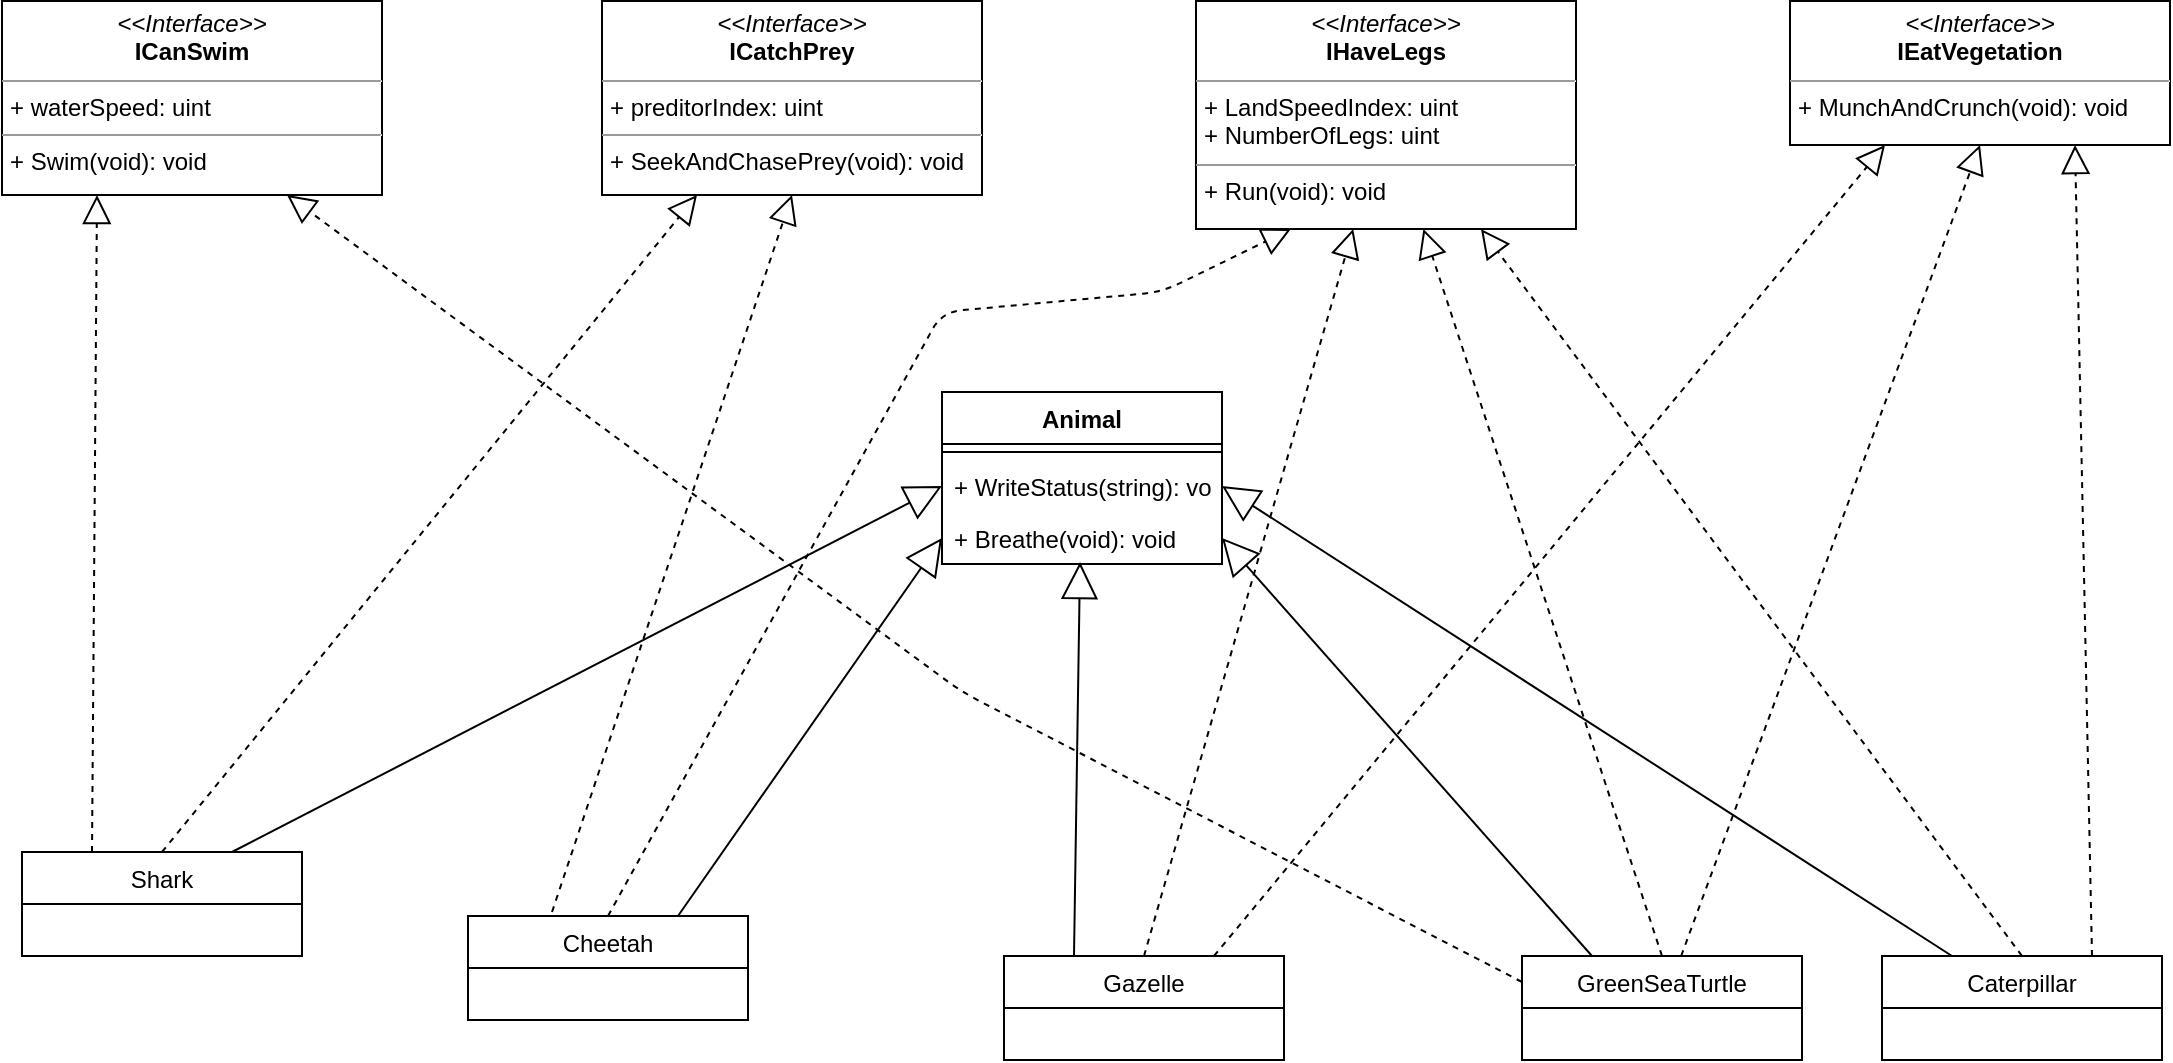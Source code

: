 <mxfile version="11.3.0" type="device" pages="1"><diagram id="idl2KSqQtrmizrGd0-E0" name="Page-1"><mxGraphModel dx="1186" dy="634" grid="1" gridSize="10" guides="1" tooltips="1" connect="1" arrows="1" fold="1" page="1" pageScale="1" pageWidth="827" pageHeight="1169" math="0" shadow="0"><root><mxCell id="0"/><mxCell id="1" parent="0"/><mxCell id="Dy60zmPP46FuSS5Fld8p-2" value="Animal" style="swimlane;fontStyle=1;align=center;verticalAlign=top;childLayout=stackLayout;horizontal=1;startSize=26;horizontalStack=0;resizeParent=1;resizeParentMax=0;resizeLast=0;collapsible=1;marginBottom=0;" vertex="1" parent="1"><mxGeometry x="510" y="470" width="140" height="86" as="geometry"/></mxCell><mxCell id="Dy60zmPP46FuSS5Fld8p-4" value="" style="line;strokeWidth=1;fillColor=none;align=left;verticalAlign=middle;spacingTop=-1;spacingLeft=3;spacingRight=3;rotatable=0;labelPosition=right;points=[];portConstraint=eastwest;" vertex="1" parent="Dy60zmPP46FuSS5Fld8p-2"><mxGeometry y="26" width="140" height="8" as="geometry"/></mxCell><mxCell id="Dy60zmPP46FuSS5Fld8p-5" value="+ WriteStatus(string): void&#10;" style="text;strokeColor=none;fillColor=none;align=left;verticalAlign=top;spacingLeft=4;spacingRight=4;overflow=hidden;rotatable=0;points=[[0,0.5],[1,0.5]];portConstraint=eastwest;" vertex="1" parent="Dy60zmPP46FuSS5Fld8p-2"><mxGeometry y="34" width="140" height="26" as="geometry"/></mxCell><mxCell id="Dy60zmPP46FuSS5Fld8p-11" value="+ Breathe(void): void&#10;" style="text;strokeColor=none;fillColor=none;align=left;verticalAlign=top;spacingLeft=4;spacingRight=4;overflow=hidden;rotatable=0;points=[[0,0.5],[1,0.5]];portConstraint=eastwest;" vertex="1" parent="Dy60zmPP46FuSS5Fld8p-2"><mxGeometry y="60" width="140" height="26" as="geometry"/></mxCell><mxCell id="Dy60zmPP46FuSS5Fld8p-6" value="Shark" style="swimlane;fontStyle=0;childLayout=stackLayout;horizontal=1;startSize=26;fillColor=none;horizontalStack=0;resizeParent=1;resizeParentMax=0;resizeLast=0;collapsible=1;marginBottom=0;" vertex="1" parent="1"><mxGeometry x="50" y="700" width="140" height="52" as="geometry"/></mxCell><mxCell id="Dy60zmPP46FuSS5Fld8p-10" value="&lt;p style=&quot;margin: 0px ; margin-top: 4px ; text-align: center&quot;&gt;&lt;i&gt;&amp;lt;&amp;lt;Interface&amp;gt;&amp;gt;&lt;/i&gt;&lt;br&gt;&lt;b&gt;ICanSwim&lt;/b&gt;&lt;/p&gt;&lt;hr size=&quot;1&quot;&gt;&lt;p style=&quot;margin: 0px ; margin-left: 4px&quot;&gt;+ waterSpeed: uint&lt;br&gt;&lt;/p&gt;&lt;hr size=&quot;1&quot;&gt;&lt;p style=&quot;margin: 0px ; margin-left: 4px&quot;&gt;+ Swim(void): void&lt;br&gt;&lt;/p&gt;" style="verticalAlign=top;align=left;overflow=fill;fontSize=12;fontFamily=Helvetica;html=1;" vertex="1" parent="1"><mxGeometry x="40" y="274.5" width="190" height="97" as="geometry"/></mxCell><mxCell id="Dy60zmPP46FuSS5Fld8p-12" value="&lt;p style=&quot;margin: 0px ; margin-top: 4px ; text-align: center&quot;&gt;&lt;i&gt;&amp;lt;&amp;lt;Interface&amp;gt;&amp;gt;&lt;/i&gt;&lt;br&gt;&lt;b&gt;IEatVegetation&lt;/b&gt;&lt;/p&gt;&lt;hr size=&quot;1&quot;&gt;&lt;p style=&quot;margin: 0px ; margin-left: 4px&quot;&gt;+ MunchAndCrunch(void): void&lt;br&gt;&lt;/p&gt;" style="verticalAlign=top;align=left;overflow=fill;fontSize=12;fontFamily=Helvetica;html=1;" vertex="1" parent="1"><mxGeometry x="934" y="274.5" width="190" height="72" as="geometry"/></mxCell><mxCell id="Dy60zmPP46FuSS5Fld8p-13" value="&lt;p style=&quot;margin: 0px ; margin-top: 4px ; text-align: center&quot;&gt;&lt;i&gt;&amp;lt;&amp;lt;Interface&amp;gt;&amp;gt;&lt;/i&gt;&lt;br&gt;&lt;b&gt;IHaveLegs&lt;/b&gt;&lt;/p&gt;&lt;hr size=&quot;1&quot;&gt;&lt;p style=&quot;margin: 0px ; margin-left: 4px&quot;&gt;+ LandSpeedIndex: uint&lt;br&gt;&lt;/p&gt;&lt;p style=&quot;margin: 0px ; margin-left: 4px&quot;&gt;+ NumberOfLegs: uint&lt;/p&gt;&lt;hr size=&quot;1&quot;&gt;&lt;p style=&quot;margin: 0px ; margin-left: 4px&quot;&gt;+ Run(void): void&lt;br&gt;&lt;/p&gt;" style="verticalAlign=top;align=left;overflow=fill;fontSize=12;fontFamily=Helvetica;html=1;" vertex="1" parent="1"><mxGeometry x="637" y="274.5" width="190" height="114" as="geometry"/></mxCell><mxCell id="Dy60zmPP46FuSS5Fld8p-14" value="&lt;p style=&quot;margin: 0px ; margin-top: 4px ; text-align: center&quot;&gt;&lt;i&gt;&amp;lt;&amp;lt;Interface&amp;gt;&amp;gt;&lt;/i&gt;&lt;br&gt;&lt;b&gt;ICatchPrey&lt;/b&gt;&lt;/p&gt;&lt;hr size=&quot;1&quot;&gt;&lt;p style=&quot;margin: 0px ; margin-left: 4px&quot;&gt;+ preditorIndex: uint&lt;br&gt;&lt;/p&gt;&lt;hr size=&quot;1&quot;&gt;&lt;p style=&quot;margin: 0px ; margin-left: 4px&quot;&gt;+ SeekAndChasePrey(void): void&lt;br&gt;&lt;/p&gt;" style="verticalAlign=top;align=left;overflow=fill;fontSize=12;fontFamily=Helvetica;html=1;" vertex="1" parent="1"><mxGeometry x="340" y="274.5" width="190" height="97" as="geometry"/></mxCell><mxCell id="Dy60zmPP46FuSS5Fld8p-15" value="Cheetah" style="swimlane;fontStyle=0;childLayout=stackLayout;horizontal=1;startSize=26;fillColor=none;horizontalStack=0;resizeParent=1;resizeParentMax=0;resizeLast=0;collapsible=1;marginBottom=0;" vertex="1" parent="1"><mxGeometry x="273" y="732" width="140" height="52" as="geometry"/></mxCell><mxCell id="Dy60zmPP46FuSS5Fld8p-16" value="Gazelle" style="swimlane;fontStyle=0;childLayout=stackLayout;horizontal=1;startSize=26;fillColor=none;horizontalStack=0;resizeParent=1;resizeParentMax=0;resizeLast=0;collapsible=1;marginBottom=0;" vertex="1" parent="1"><mxGeometry x="541" y="752" width="140" height="52" as="geometry"/></mxCell><mxCell id="Dy60zmPP46FuSS5Fld8p-17" value="GreenSeaTurtle" style="swimlane;fontStyle=0;childLayout=stackLayout;horizontal=1;startSize=26;fillColor=none;horizontalStack=0;resizeParent=1;resizeParentMax=0;resizeLast=0;collapsible=1;marginBottom=0;" vertex="1" parent="1"><mxGeometry x="800" y="752" width="140" height="52" as="geometry"/></mxCell><mxCell id="Dy60zmPP46FuSS5Fld8p-18" value="Caterpillar" style="swimlane;fontStyle=0;childLayout=stackLayout;horizontal=1;startSize=26;fillColor=none;horizontalStack=0;resizeParent=1;resizeParentMax=0;resizeLast=0;collapsible=1;marginBottom=0;" vertex="1" parent="1"><mxGeometry x="980" y="752" width="140" height="52" as="geometry"/></mxCell><mxCell id="Dy60zmPP46FuSS5Fld8p-19" value="" style="endArrow=block;endSize=16;endFill=0;html=1;entryX=0;entryY=0.5;entryDx=0;entryDy=0;exitX=0.75;exitY=0;exitDx=0;exitDy=0;" edge="1" parent="1" source="Dy60zmPP46FuSS5Fld8p-6" target="Dy60zmPP46FuSS5Fld8p-5"><mxGeometry width="160" relative="1" as="geometry"><mxPoint x="40" y="730" as="sourcePoint"/><mxPoint x="200" y="730" as="targetPoint"/></mxGeometry></mxCell><mxCell id="Dy60zmPP46FuSS5Fld8p-21" value="" style="endArrow=block;endSize=16;endFill=0;html=1;entryX=0;entryY=0.5;entryDx=0;entryDy=0;exitX=0.75;exitY=0;exitDx=0;exitDy=0;" edge="1" parent="1" source="Dy60zmPP46FuSS5Fld8p-15" target="Dy60zmPP46FuSS5Fld8p-11"><mxGeometry width="160" relative="1" as="geometry"><mxPoint x="40" y="730" as="sourcePoint"/><mxPoint x="200" y="730" as="targetPoint"/></mxGeometry></mxCell><mxCell id="Dy60zmPP46FuSS5Fld8p-22" value="" style="endArrow=block;endSize=16;endFill=0;html=1;exitX=0.25;exitY=0;exitDx=0;exitDy=0;entryX=0.493;entryY=0.962;entryDx=0;entryDy=0;entryPerimeter=0;" edge="1" parent="1" source="Dy60zmPP46FuSS5Fld8p-16" target="Dy60zmPP46FuSS5Fld8p-11"><mxGeometry width="160" relative="1" as="geometry"><mxPoint x="40" y="730" as="sourcePoint"/><mxPoint x="555" y="600" as="targetPoint"/></mxGeometry></mxCell><mxCell id="Dy60zmPP46FuSS5Fld8p-23" value="" style="endArrow=block;endSize=16;endFill=0;html=1;entryX=1;entryY=0.5;entryDx=0;entryDy=0;exitX=0.25;exitY=0;exitDx=0;exitDy=0;" edge="1" parent="1" source="Dy60zmPP46FuSS5Fld8p-17" target="Dy60zmPP46FuSS5Fld8p-11"><mxGeometry width="160" relative="1" as="geometry"><mxPoint x="20" y="770" as="sourcePoint"/><mxPoint x="180" y="770" as="targetPoint"/></mxGeometry></mxCell><mxCell id="Dy60zmPP46FuSS5Fld8p-24" value="" style="endArrow=block;endSize=16;endFill=0;html=1;entryX=1;entryY=0.5;entryDx=0;entryDy=0;exitX=0.25;exitY=0;exitDx=0;exitDy=0;" edge="1" parent="1" source="Dy60zmPP46FuSS5Fld8p-18" target="Dy60zmPP46FuSS5Fld8p-5"><mxGeometry width="160" relative="1" as="geometry"><mxPoint x="10" y="810" as="sourcePoint"/><mxPoint x="170" y="810" as="targetPoint"/></mxGeometry></mxCell><mxCell id="Dy60zmPP46FuSS5Fld8p-25" value="" style="endArrow=block;dashed=1;endFill=0;endSize=12;html=1;entryX=0.25;entryY=1;entryDx=0;entryDy=0;exitX=0.25;exitY=0;exitDx=0;exitDy=0;" edge="1" parent="1" source="Dy60zmPP46FuSS5Fld8p-6" target="Dy60zmPP46FuSS5Fld8p-10"><mxGeometry width="160" relative="1" as="geometry"><mxPoint x="40" y="730" as="sourcePoint"/><mxPoint x="200" y="730" as="targetPoint"/></mxGeometry></mxCell><mxCell id="Dy60zmPP46FuSS5Fld8p-26" value="" style="endArrow=block;dashed=1;endFill=0;endSize=12;html=1;exitX=0.5;exitY=0;exitDx=0;exitDy=0;entryX=0.25;entryY=1;entryDx=0;entryDy=0;" edge="1" parent="1" source="Dy60zmPP46FuSS5Fld8p-6" target="Dy60zmPP46FuSS5Fld8p-14"><mxGeometry width="160" relative="1" as="geometry"><mxPoint x="70" y="710" as="sourcePoint"/><mxPoint x="210" y="740" as="targetPoint"/></mxGeometry></mxCell><mxCell id="Dy60zmPP46FuSS5Fld8p-27" value="" style="endArrow=block;dashed=1;endFill=0;endSize=12;html=1;exitX=0.3;exitY=-0.038;exitDx=0;exitDy=0;exitPerimeter=0;entryX=0.5;entryY=1;entryDx=0;entryDy=0;" edge="1" parent="1" source="Dy60zmPP46FuSS5Fld8p-15" target="Dy60zmPP46FuSS5Fld8p-14"><mxGeometry width="160" relative="1" as="geometry"><mxPoint x="60" y="750" as="sourcePoint"/><mxPoint x="220" y="750" as="targetPoint"/></mxGeometry></mxCell><mxCell id="Dy60zmPP46FuSS5Fld8p-28" value="" style="endArrow=block;dashed=1;endFill=0;endSize=12;html=1;entryX=0.75;entryY=1;entryDx=0;entryDy=0;exitX=0.75;exitY=0;exitDx=0;exitDy=0;" edge="1" parent="1" source="Dy60zmPP46FuSS5Fld8p-18" target="Dy60zmPP46FuSS5Fld8p-12"><mxGeometry width="160" relative="1" as="geometry"><mxPoint x="70" y="760" as="sourcePoint"/><mxPoint x="230" y="760" as="targetPoint"/></mxGeometry></mxCell><mxCell id="Dy60zmPP46FuSS5Fld8p-29" value="" style="endArrow=block;dashed=1;endFill=0;endSize=12;html=1;entryX=0.25;entryY=1;entryDx=0;entryDy=0;exitX=0.5;exitY=0;exitDx=0;exitDy=0;" edge="1" parent="1" source="Dy60zmPP46FuSS5Fld8p-15" target="Dy60zmPP46FuSS5Fld8p-13"><mxGeometry width="160" relative="1" as="geometry"><mxPoint x="400" y="610" as="sourcePoint"/><mxPoint x="240" y="770" as="targetPoint"/><Array as="points"><mxPoint x="510" y="430"/><mxPoint x="620" y="420"/></Array></mxGeometry></mxCell><mxCell id="Dy60zmPP46FuSS5Fld8p-30" value="" style="endArrow=block;dashed=1;endFill=0;endSize=12;html=1;entryX=0.75;entryY=1;entryDx=0;entryDy=0;exitX=0.5;exitY=0;exitDx=0;exitDy=0;" edge="1" parent="1" source="Dy60zmPP46FuSS5Fld8p-18" target="Dy60zmPP46FuSS5Fld8p-13"><mxGeometry width="160" relative="1" as="geometry"><mxPoint x="90" y="780" as="sourcePoint"/><mxPoint x="250" y="780" as="targetPoint"/></mxGeometry></mxCell><mxCell id="Dy60zmPP46FuSS5Fld8p-31" value="" style="endArrow=block;dashed=1;endFill=0;endSize=12;html=1;entryX=0.5;entryY=1;entryDx=0;entryDy=0;" edge="1" parent="1" source="Dy60zmPP46FuSS5Fld8p-17" target="Dy60zmPP46FuSS5Fld8p-12"><mxGeometry width="160" relative="1" as="geometry"><mxPoint x="830" y="410" as="sourcePoint"/><mxPoint x="990" y="410" as="targetPoint"/></mxGeometry></mxCell><mxCell id="Dy60zmPP46FuSS5Fld8p-33" value="" style="endArrow=block;dashed=1;endFill=0;endSize=12;html=1;exitX=0.5;exitY=0;exitDx=0;exitDy=0;" edge="1" parent="1" source="Dy60zmPP46FuSS5Fld8p-17" target="Dy60zmPP46FuSS5Fld8p-13"><mxGeometry width="160" relative="1" as="geometry"><mxPoint x="731" y="679" as="sourcePoint"/><mxPoint x="885" y="679" as="targetPoint"/></mxGeometry></mxCell><mxCell id="Dy60zmPP46FuSS5Fld8p-34" value="" style="endArrow=block;dashed=1;endFill=0;endSize=12;html=1;exitX=0;exitY=0.25;exitDx=0;exitDy=0;entryX=0.75;entryY=1;entryDx=0;entryDy=0;" edge="1" parent="1" source="Dy60zmPP46FuSS5Fld8p-17" target="Dy60zmPP46FuSS5Fld8p-10"><mxGeometry width="160" relative="1" as="geometry"><mxPoint x="940" y="790" as="sourcePoint"/><mxPoint x="1100" y="790" as="targetPoint"/><Array as="points"><mxPoint x="520" y="620"/></Array></mxGeometry></mxCell><mxCell id="Dy60zmPP46FuSS5Fld8p-32" value="" style="endArrow=block;dashed=1;endFill=0;endSize=12;html=1;exitX=0.5;exitY=0;exitDx=0;exitDy=0;" edge="1" parent="1" source="Dy60zmPP46FuSS5Fld8p-16" target="Dy60zmPP46FuSS5Fld8p-13"><mxGeometry width="160" relative="1" as="geometry"><mxPoint x="715" y="699.5" as="sourcePoint"/><mxPoint x="875" y="699.5" as="targetPoint"/></mxGeometry></mxCell><mxCell id="Dy60zmPP46FuSS5Fld8p-35" value="" style="endArrow=block;dashed=1;endFill=0;endSize=12;html=1;exitX=0.75;exitY=0;exitDx=0;exitDy=0;entryX=0.25;entryY=1;entryDx=0;entryDy=0;" edge="1" parent="1" source="Dy60zmPP46FuSS5Fld8p-16" target="Dy60zmPP46FuSS5Fld8p-12"><mxGeometry width="160" relative="1" as="geometry"><mxPoint x="625" y="710" as="sourcePoint"/><mxPoint x="723.902" y="398.5" as="targetPoint"/></mxGeometry></mxCell></root></mxGraphModel></diagram></mxfile>